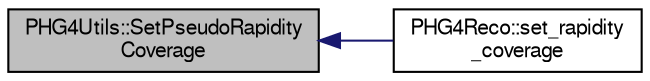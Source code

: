 digraph "PHG4Utils::SetPseudoRapidityCoverage"
{
  bgcolor="transparent";
  edge [fontname="FreeSans",fontsize="10",labelfontname="FreeSans",labelfontsize="10"];
  node [fontname="FreeSans",fontsize="10",shape=record];
  rankdir="LR";
  Node1 [label="PHG4Utils::SetPseudoRapidity\lCoverage",height=0.2,width=0.4,color="black", fillcolor="grey75", style="filled" fontcolor="black"];
  Node1 -> Node2 [dir="back",color="midnightblue",fontsize="10",style="solid",fontname="FreeSans"];
  Node2 [label="PHG4Reco::set_rapidity\l_coverage",height=0.2,width=0.4,color="black",URL="$d0/d78/classPHG4Reco.html#a7f706bdb1798a3fb60c6cdfcca81600b"];
}
